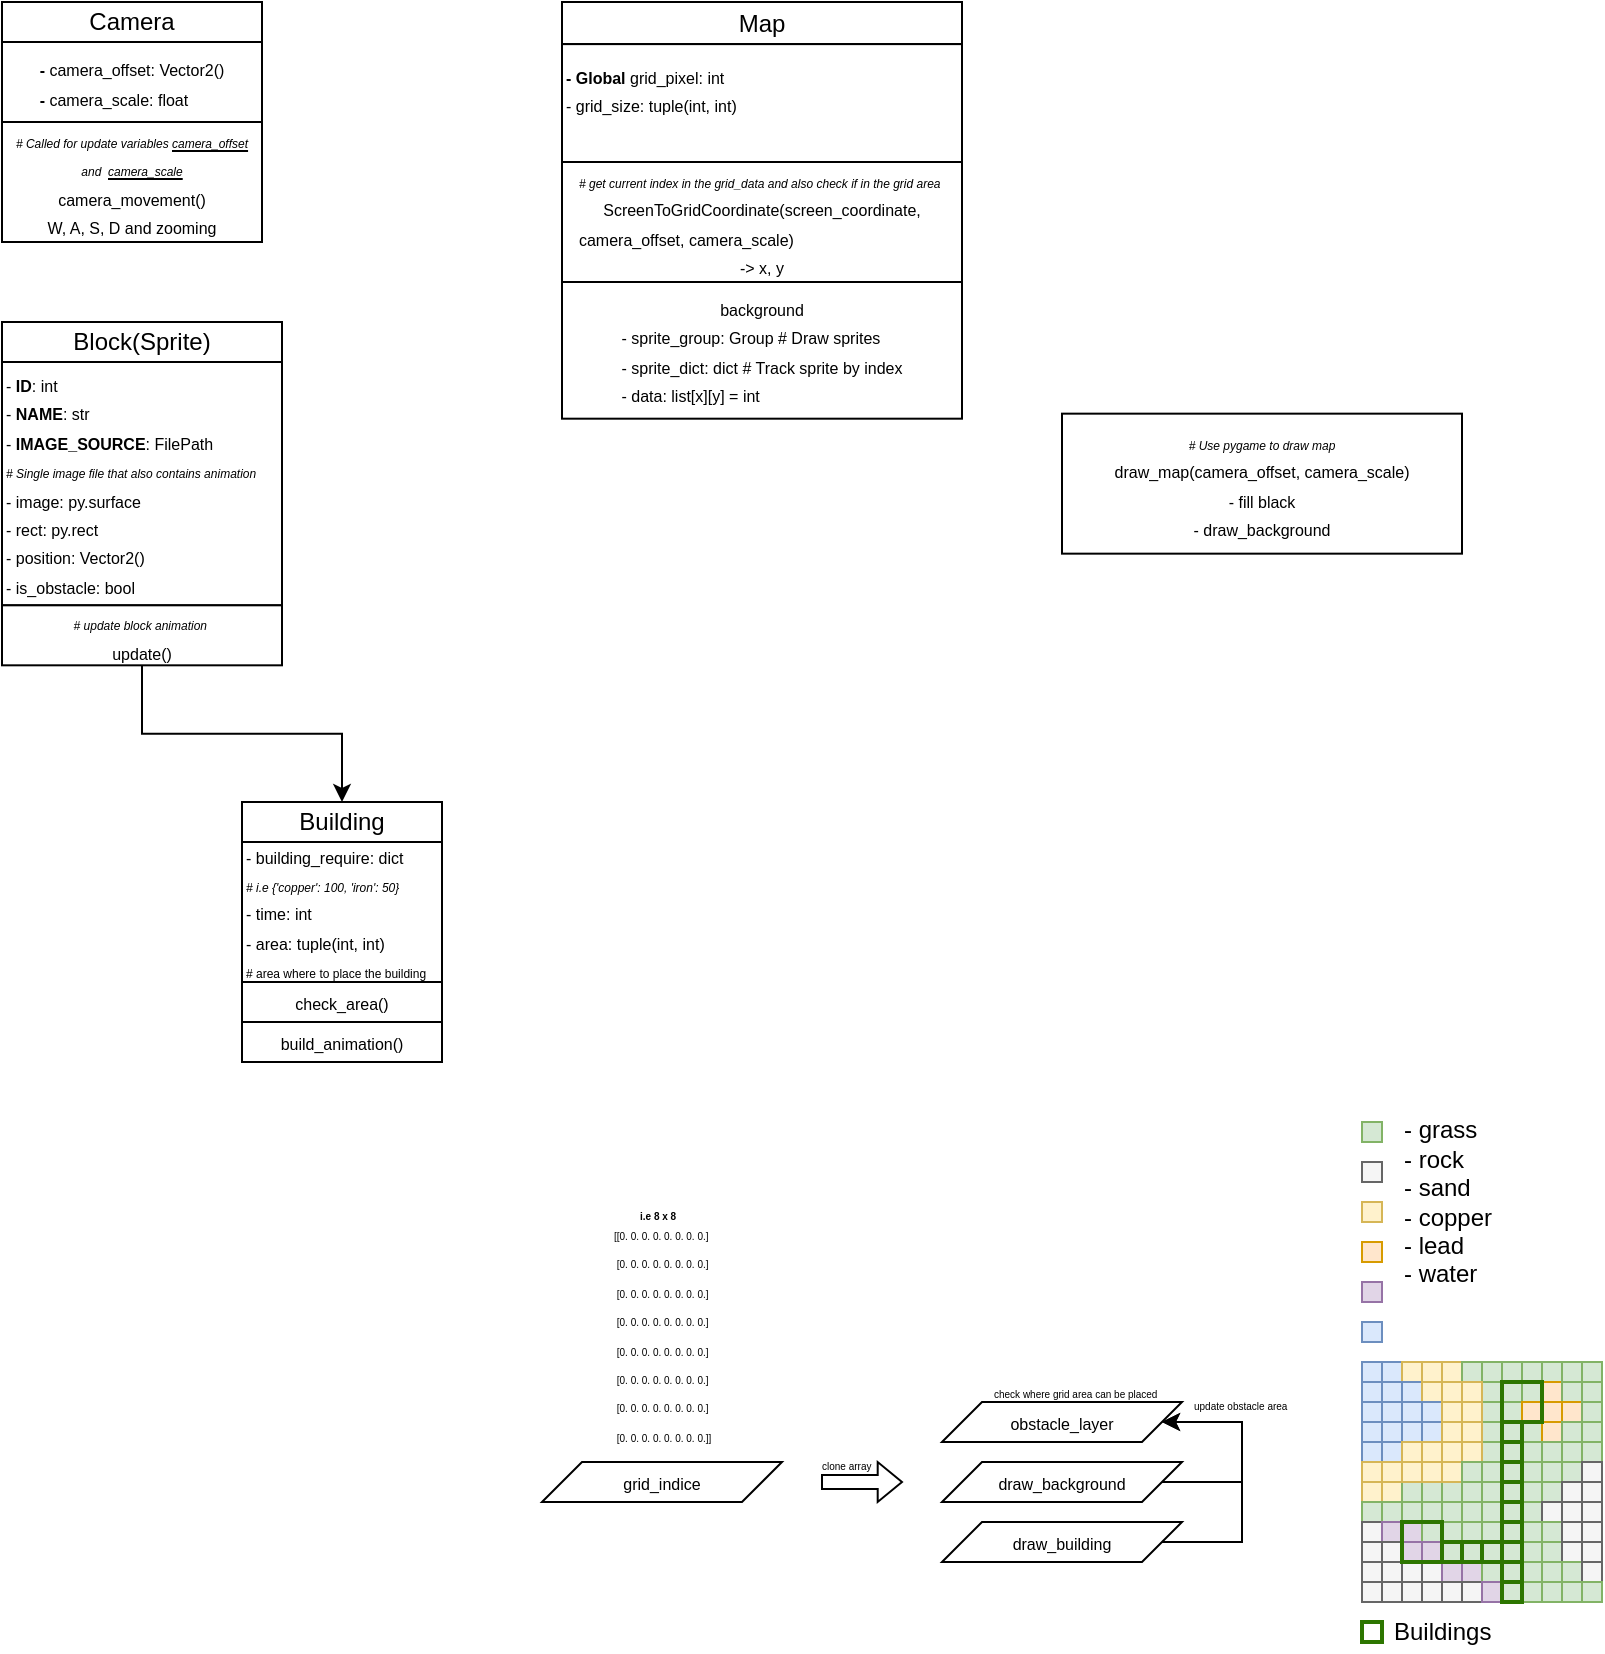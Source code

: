 <mxfile version="24.7.2" type="github">
  <diagram name="Page-1" id="yPf5NDEiMMxPvkbNaX29">
    <mxGraphModel dx="832" dy="481" grid="1" gridSize="10" guides="1" tooltips="1" connect="1" arrows="1" fold="1" page="1" pageScale="1" pageWidth="850" pageHeight="1100" math="0" shadow="0">
      <root>
        <mxCell id="0" />
        <mxCell id="1" parent="0" />
        <mxCell id="IEn6y5Pt0weac7jiOTwY-5" value="&lt;div&gt;&lt;font style=&quot;font-size: 6px;&quot;&gt;&lt;i&gt;# Use pygame to draw map&lt;/i&gt;&lt;/font&gt;&lt;/div&gt;&lt;font style=&quot;font-size: 8px;&quot;&gt;draw_map(&lt;span style=&quot;text-align: left;&quot;&gt;camera_offset,&amp;nbsp;&lt;/span&gt;&lt;span style=&quot;text-align: left;&quot;&gt;camera_scale&lt;/span&gt;)&lt;/font&gt;&lt;div&gt;&lt;span style=&quot;font-size: 8px;&quot;&gt;- fill black&lt;br&gt;&lt;/span&gt;&lt;div&gt;&lt;font style=&quot;font-size: 8px;&quot;&gt;- draw_background&lt;/font&gt;&lt;/div&gt;&lt;/div&gt;" style="rounded=0;whiteSpace=wrap;html=1;" vertex="1" parent="1">
          <mxGeometry x="570" y="245.83" width="200" height="70" as="geometry" />
        </mxCell>
        <mxCell id="IEn6y5Pt0weac7jiOTwY-6" value="&lt;div&gt;&lt;i&gt;&lt;font style=&quot;font-size: 6px;&quot;&gt;# get current index in the grid_data and also check if in the grid area&lt;/font&gt;&lt;span style=&quot;font-size: 8px;&quot;&gt;&amp;nbsp;&lt;/span&gt;&lt;/i&gt;&lt;/div&gt;&lt;span style=&quot;font-size: 8px;&quot;&gt;ScreenToGridCoordinate(&lt;/span&gt;&lt;span style=&quot;font-size: 8px; text-align: left; background-color: initial;&quot;&gt;screen_coordinate,&lt;/span&gt;&lt;div&gt;&lt;div style=&quot;text-align: left;&quot;&gt;&lt;span style=&quot;font-size: 8px;&quot;&gt;camera_offset,&amp;nbsp;&lt;/span&gt;&lt;span style=&quot;font-size: 8px; background-color: initial;&quot;&gt;camera_scale)&lt;/span&gt;&lt;/div&gt;&lt;div&gt;&lt;span style=&quot;font-size: 8px;&quot;&gt;-&amp;gt; x, y&lt;/span&gt;&lt;/div&gt;&lt;/div&gt;" style="rounded=0;whiteSpace=wrap;html=1;" vertex="1" parent="1">
          <mxGeometry x="320" y="120" width="200" height="60" as="geometry" />
        </mxCell>
        <mxCell id="IEn6y5Pt0weac7jiOTwY-7" value="&lt;div&gt;&lt;span style=&quot;font-size: 8px; background-color: initial;&quot;&gt;background&lt;/span&gt;&lt;br&gt;&lt;/div&gt;&lt;div style=&quot;text-align: left;&quot;&gt;&lt;span style=&quot;font-size: 8px; background-color: initial;&quot;&gt;- sprite_group: Group # Draw sprites&lt;/span&gt;&lt;/div&gt;&lt;div style=&quot;text-align: left;&quot;&gt;&lt;span style=&quot;font-size: 8px; background-color: initial;&quot;&gt;- sprite_dict: dict # Track sprite by index&lt;/span&gt;&lt;/div&gt;&lt;div style=&quot;text-align: left;&quot;&gt;&lt;span style=&quot;background-color: initial; font-size: 8px;&quot;&gt;- data: list[x][y] = int&lt;/span&gt;&lt;/div&gt;" style="rounded=0;whiteSpace=wrap;html=1;" vertex="1" parent="1">
          <mxGeometry x="320" y="180" width="200" height="68.34" as="geometry" />
        </mxCell>
        <mxCell id="IEn6y5Pt0weac7jiOTwY-8" value="Map" style="rounded=0;whiteSpace=wrap;html=1;" vertex="1" parent="1">
          <mxGeometry x="320" y="40" width="200" height="21.064" as="geometry" />
        </mxCell>
        <mxCell id="IEn6y5Pt0weac7jiOTwY-9" value="&lt;div&gt;&lt;b style=&quot;font-size: 8px;&quot;&gt;- Global&lt;/b&gt;&lt;span style=&quot;font-size: 8px;&quot;&gt;&amp;nbsp;grid_pixel: int&lt;/span&gt;&lt;span style=&quot;font-size: 8px;&quot;&gt;&lt;br&gt;&lt;/span&gt;&lt;/div&gt;&lt;span style=&quot;font-size: 8px;&quot;&gt;- grid_size: tuple(int, int)&lt;/span&gt;&lt;div&gt;&lt;br&gt;&lt;/div&gt;" style="rounded=0;whiteSpace=wrap;html=1;align=left;" vertex="1" parent="1">
          <mxGeometry x="320" y="61.06" width="200" height="58.94" as="geometry" />
        </mxCell>
        <mxCell id="IEn6y5Pt0weac7jiOTwY-10" value="Camera" style="rounded=0;whiteSpace=wrap;html=1;" vertex="1" parent="1">
          <mxGeometry x="40" y="40" width="130" height="20" as="geometry" />
        </mxCell>
        <mxCell id="IEn6y5Pt0weac7jiOTwY-11" value="&lt;div&gt;&lt;span style=&quot;font-size: 6px;&quot;&gt;&lt;i&gt;# Called for update variables &lt;u&gt;camera_offset&lt;/u&gt; and&amp;nbsp; &lt;u&gt;camera_scale&lt;/u&gt;&lt;/i&gt;&lt;/span&gt;&lt;span style=&quot;font-size: 8px;&quot;&gt;&lt;br&gt;&lt;/span&gt;&lt;/div&gt;&lt;span style=&quot;font-size: 8px;&quot;&gt;camera_movement()&lt;/span&gt;&lt;div style=&quot;&quot;&gt;&lt;span style=&quot;font-size: 8px; background-color: initial;&quot;&gt;W, A, S, D and zooming&lt;/span&gt;&lt;br&gt;&lt;/div&gt;" style="rounded=0;whiteSpace=wrap;html=1;" vertex="1" parent="1">
          <mxGeometry x="40" y="100" width="130" height="60" as="geometry" />
        </mxCell>
        <mxCell id="IEn6y5Pt0weac7jiOTwY-12" value="&lt;div style=&quot;text-align: left;&quot;&gt;&lt;span style=&quot;font-size: 8px; background-color: initial;&quot;&gt;&lt;b&gt;-&amp;nbsp;&lt;/b&gt;camera_offset: Vector2()&lt;/span&gt;&lt;/div&gt;&lt;div style=&quot;text-align: left;&quot;&gt;&lt;span style=&quot;font-size: 8px;&quot;&gt;&lt;b&gt;-&amp;nbsp;&lt;/b&gt;camera_scale: float&lt;/span&gt;&lt;span style=&quot;font-size: 8px;&quot;&gt;&lt;br&gt;&lt;/span&gt;&lt;/div&gt;" style="rounded=0;whiteSpace=wrap;html=1;" vertex="1" parent="1">
          <mxGeometry x="40" y="60" width="130" height="40" as="geometry" />
        </mxCell>
        <mxCell id="IEn6y5Pt0weac7jiOTwY-13" value="&lt;span style=&quot;font-size: 8px;&quot;&gt;build_animation()&lt;/span&gt;" style="rounded=0;whiteSpace=wrap;html=1;align=center;" vertex="1" parent="1">
          <mxGeometry x="160" y="550" width="100" height="20" as="geometry" />
        </mxCell>
        <mxCell id="IEn6y5Pt0weac7jiOTwY-14" value="Building" style="rounded=0;whiteSpace=wrap;html=1;" vertex="1" parent="1">
          <mxGeometry x="160" y="440" width="100" height="20" as="geometry" />
        </mxCell>
        <mxCell id="IEn6y5Pt0weac7jiOTwY-15" value="&lt;span style=&quot;font-size: 8px;&quot;&gt;- building_require: dict&lt;/span&gt;&lt;div&gt;&lt;i&gt;&lt;font style=&quot;font-size: 6px;&quot;&gt;# i.e {&#39;copper&#39;: 100, &#39;iron&#39;: 50}&lt;/font&gt;&lt;br&gt;&lt;/i&gt;&lt;div&gt;&lt;span style=&quot;font-size: 8px;&quot;&gt;- time: int&lt;/span&gt;&lt;/div&gt;&lt;/div&gt;&lt;div&gt;&lt;span style=&quot;font-size: 8px;&quot;&gt;- area: tuple(int, int)&lt;/span&gt;&lt;/div&gt;&lt;div&gt;&lt;font style=&quot;font-size: 6px;&quot;&gt;# area where to place the building&lt;/font&gt;&lt;/div&gt;" style="rounded=0;whiteSpace=wrap;html=1;align=left;" vertex="1" parent="1">
          <mxGeometry x="160" y="460" width="100" height="70" as="geometry" />
        </mxCell>
        <mxCell id="IEn6y5Pt0weac7jiOTwY-16" value="Block(Sprite)" style="rounded=0;whiteSpace=wrap;html=1;" vertex="1" parent="1">
          <mxGeometry x="40" y="200" width="140" height="20" as="geometry" />
        </mxCell>
        <mxCell id="IEn6y5Pt0weac7jiOTwY-17" value="&lt;div&gt;&lt;span style=&quot;font-size: 8px; background-color: initial;&quot;&gt;- &lt;b&gt;ID&lt;/b&gt;: int&lt;/span&gt;&lt;/div&gt;&lt;div&gt;&lt;span style=&quot;font-size: 8px; background-color: initial;&quot;&gt;- &lt;b&gt;NAME&lt;/b&gt;: str&lt;/span&gt;&lt;/div&gt;&lt;div&gt;&lt;span style=&quot;font-size: 8px; background-color: initial;&quot;&gt;- &lt;b&gt;IMAGE_SOURCE&lt;/b&gt;: FilePath&amp;nbsp;&lt;/span&gt;&lt;br&gt;&lt;/div&gt;&lt;div&gt;&lt;span style=&quot;background-color: initial;&quot;&gt;&lt;font style=&quot;font-size: 6px;&quot;&gt;&lt;i&gt;# Single image file that also contains animation&lt;/i&gt;&lt;/font&gt;&lt;/span&gt;&lt;/div&gt;&lt;div&gt;&lt;span style=&quot;font-size: 8px;&quot;&gt;- image: py.surface&lt;/span&gt;&lt;/div&gt;&lt;div&gt;&lt;span style=&quot;font-size: 8px; background-color: initial;&quot;&gt;- rect: py.rect&lt;/span&gt;&lt;br&gt;&lt;/div&gt;&lt;div&gt;&lt;div&gt;&lt;span style=&quot;font-size: 8px;&quot;&gt;- position: Vector2()&lt;/span&gt;&lt;/div&gt;&lt;/div&gt;&lt;div&gt;&lt;font style=&quot;font-size: 8px;&quot;&gt;-&amp;nbsp;&lt;/font&gt;&lt;font style=&quot;font-size: 8px;&quot;&gt;is_obstacle: bool&lt;/font&gt;&lt;/div&gt;" style="rounded=0;whiteSpace=wrap;html=1;align=left;" vertex="1" parent="1">
          <mxGeometry x="40" y="220" width="140" height="121.66" as="geometry" />
        </mxCell>
        <mxCell id="IEn6y5Pt0weac7jiOTwY-18" style="edgeStyle=orthogonalEdgeStyle;rounded=0;orthogonalLoop=1;jettySize=auto;html=1;entryX=0.5;entryY=0;entryDx=0;entryDy=0;" edge="1" parent="1" source="IEn6y5Pt0weac7jiOTwY-19" target="IEn6y5Pt0weac7jiOTwY-14">
          <mxGeometry relative="1" as="geometry" />
        </mxCell>
        <mxCell id="IEn6y5Pt0weac7jiOTwY-19" value="&lt;div&gt;&lt;i style=&quot;&quot;&gt;&lt;font style=&quot;font-size: 6px;&quot;&gt;# update block animation&amp;nbsp;&lt;/font&gt;&lt;/i&gt;&lt;/div&gt;&lt;span style=&quot;font-size: 8px;&quot;&gt;update()&lt;/span&gt;" style="rounded=0;whiteSpace=wrap;html=1;" vertex="1" parent="1">
          <mxGeometry x="40" y="341.66" width="140" height="30" as="geometry" />
        </mxCell>
        <mxCell id="IEn6y5Pt0weac7jiOTwY-20" value="&lt;span style=&quot;font-size: 8px;&quot;&gt;check_area()&lt;/span&gt;" style="rounded=0;whiteSpace=wrap;html=1;align=center;" vertex="1" parent="1">
          <mxGeometry x="160" y="530" width="100" height="20" as="geometry" />
        </mxCell>
        <mxCell id="IEn6y5Pt0weac7jiOTwY-21" style="edgeStyle=orthogonalEdgeStyle;rounded=0;orthogonalLoop=1;jettySize=auto;html=1;entryX=1;entryY=0.5;entryDx=0;entryDy=0;" edge="1" parent="1" source="IEn6y5Pt0weac7jiOTwY-22" target="IEn6y5Pt0weac7jiOTwY-25">
          <mxGeometry relative="1" as="geometry">
            <mxPoint x="640" y="750" as="targetPoint" />
            <Array as="points">
              <mxPoint x="660" y="780" />
              <mxPoint x="660" y="750" />
            </Array>
          </mxGeometry>
        </mxCell>
        <mxCell id="IEn6y5Pt0weac7jiOTwY-22" value="&lt;font style=&quot;font-size: 8px;&quot;&gt;draw_background&lt;/font&gt;" style="shape=parallelogram;perimeter=parallelogramPerimeter;whiteSpace=wrap;html=1;fixedSize=1;" vertex="1" parent="1">
          <mxGeometry x="510" y="770" width="120" height="20" as="geometry" />
        </mxCell>
        <mxCell id="IEn6y5Pt0weac7jiOTwY-23" style="edgeStyle=orthogonalEdgeStyle;rounded=0;orthogonalLoop=1;jettySize=auto;html=1;entryX=1;entryY=0.5;entryDx=0;entryDy=0;exitX=1;exitY=0.5;exitDx=0;exitDy=0;" edge="1" parent="1" source="IEn6y5Pt0weac7jiOTwY-24" target="IEn6y5Pt0weac7jiOTwY-25">
          <mxGeometry relative="1" as="geometry">
            <mxPoint x="660" y="740" as="targetPoint" />
            <Array as="points">
              <mxPoint x="660" y="810" />
              <mxPoint x="660" y="750" />
            </Array>
          </mxGeometry>
        </mxCell>
        <mxCell id="IEn6y5Pt0weac7jiOTwY-24" value="&lt;font style=&quot;font-size: 8px;&quot;&gt;draw_building&lt;/font&gt;" style="shape=parallelogram;perimeter=parallelogramPerimeter;whiteSpace=wrap;html=1;fixedSize=1;" vertex="1" parent="1">
          <mxGeometry x="510" y="800" width="120" height="20" as="geometry" />
        </mxCell>
        <mxCell id="IEn6y5Pt0weac7jiOTwY-25" value="&lt;font style=&quot;font-size: 8px;&quot;&gt;obstacle_layer&lt;/font&gt;" style="shape=parallelogram;perimeter=parallelogramPerimeter;whiteSpace=wrap;html=1;fixedSize=1;" vertex="1" parent="1">
          <mxGeometry x="510" y="740" width="120" height="20" as="geometry" />
        </mxCell>
        <mxCell id="IEn6y5Pt0weac7jiOTwY-26" value="&lt;font style=&quot;font-size: 5px;&quot;&gt;update obstacle area&lt;/font&gt;" style="text;strokeColor=none;fillColor=none;align=left;verticalAlign=middle;spacingLeft=4;spacingRight=4;overflow=hidden;points=[[0,0.5],[1,0.5]];portConstraint=eastwest;rotatable=0;whiteSpace=wrap;html=1;" vertex="1" parent="1">
          <mxGeometry x="630" y="730" width="60" height="20" as="geometry" />
        </mxCell>
        <mxCell id="IEn6y5Pt0weac7jiOTwY-27" value="" style="whiteSpace=wrap;html=1;aspect=fixed;strokeColor=#82b366;fillColor=#d5e8d4;" vertex="1" parent="1">
          <mxGeometry x="720" y="600" width="10" height="10" as="geometry" />
        </mxCell>
        <mxCell id="IEn6y5Pt0weac7jiOTwY-28" value="" style="whiteSpace=wrap;html=1;aspect=fixed;strokeColor=#666666;fillColor=#f5f5f5;fontColor=#333333;" vertex="1" parent="1">
          <mxGeometry x="720" y="620" width="10" height="10" as="geometry" />
        </mxCell>
        <mxCell id="IEn6y5Pt0weac7jiOTwY-29" value="" style="whiteSpace=wrap;html=1;aspect=fixed;strokeColor=#d6b656;fillColor=#fff2cc;" vertex="1" parent="1">
          <mxGeometry x="720" y="640" width="10" height="10" as="geometry" />
        </mxCell>
        <mxCell id="IEn6y5Pt0weac7jiOTwY-30" value="" style="whiteSpace=wrap;html=1;aspect=fixed;strokeColor=#d79b00;fillColor=#ffe6cc;" vertex="1" parent="1">
          <mxGeometry x="720" y="660" width="10" height="10" as="geometry" />
        </mxCell>
        <mxCell id="IEn6y5Pt0weac7jiOTwY-31" value="" style="whiteSpace=wrap;html=1;aspect=fixed;strokeColor=#9673a6;fillColor=#e1d5e7;" vertex="1" parent="1">
          <mxGeometry x="720" y="680" width="10" height="10" as="geometry" />
        </mxCell>
        <mxCell id="IEn6y5Pt0weac7jiOTwY-32" value="" style="whiteSpace=wrap;html=1;aspect=fixed;strokeColor=#6c8ebf;fillColor=#dae8fc;" vertex="1" parent="1">
          <mxGeometry x="720" y="700" width="10" height="10" as="geometry" />
        </mxCell>
        <mxCell id="IEn6y5Pt0weac7jiOTwY-33" value="- grass&lt;div&gt;- rock&lt;/div&gt;&lt;div&gt;- sand&lt;/div&gt;&lt;div&gt;- copper&lt;/div&gt;&lt;div&gt;- lead&lt;/div&gt;&lt;div&gt;- water&lt;/div&gt;" style="text;strokeColor=none;fillColor=none;align=left;verticalAlign=middle;spacingLeft=4;spacingRight=4;overflow=hidden;points=[[0,0.5],[1,0.5]];portConstraint=eastwest;rotatable=0;whiteSpace=wrap;html=1;spacing=2;spacingTop=0;" vertex="1" parent="1">
          <mxGeometry x="735" y="580" width="60" height="120" as="geometry" />
        </mxCell>
        <mxCell id="IEn6y5Pt0weac7jiOTwY-34" value="" style="whiteSpace=wrap;html=1;aspect=fixed;strokeColor=#82b366;fillColor=#d5e8d4;" vertex="1" parent="1">
          <mxGeometry x="780" y="720" width="10" height="10" as="geometry" />
        </mxCell>
        <mxCell id="IEn6y5Pt0weac7jiOTwY-35" value="" style="whiteSpace=wrap;html=1;aspect=fixed;strokeColor=#82b366;fillColor=#d5e8d4;" vertex="1" parent="1">
          <mxGeometry x="790" y="720" width="10" height="10" as="geometry" />
        </mxCell>
        <mxCell id="IEn6y5Pt0weac7jiOTwY-36" value="" style="whiteSpace=wrap;html=1;aspect=fixed;strokeColor=#82b366;fillColor=#d5e8d4;" vertex="1" parent="1">
          <mxGeometry x="800" y="720" width="10" height="10" as="geometry" />
        </mxCell>
        <mxCell id="IEn6y5Pt0weac7jiOTwY-37" value="" style="whiteSpace=wrap;html=1;aspect=fixed;strokeColor=#82b366;fillColor=#d5e8d4;" vertex="1" parent="1">
          <mxGeometry x="810" y="720" width="10" height="10" as="geometry" />
        </mxCell>
        <mxCell id="IEn6y5Pt0weac7jiOTwY-38" value="" style="whiteSpace=wrap;html=1;aspect=fixed;strokeColor=#82b366;fillColor=#d5e8d4;" vertex="1" parent="1">
          <mxGeometry x="820" y="720" width="10" height="10" as="geometry" />
        </mxCell>
        <mxCell id="IEn6y5Pt0weac7jiOTwY-39" value="" style="whiteSpace=wrap;html=1;aspect=fixed;strokeColor=#82b366;fillColor=#d5e8d4;" vertex="1" parent="1">
          <mxGeometry x="830" y="720" width="10" height="10" as="geometry" />
        </mxCell>
        <mxCell id="IEn6y5Pt0weac7jiOTwY-40" value="" style="whiteSpace=wrap;html=1;aspect=fixed;strokeColor=#82b366;fillColor=#d5e8d4;" vertex="1" parent="1">
          <mxGeometry x="780" y="730" width="10" height="10" as="geometry" />
        </mxCell>
        <mxCell id="IEn6y5Pt0weac7jiOTwY-41" value="" style="whiteSpace=wrap;html=1;aspect=fixed;strokeColor=#82b366;fillColor=#d5e8d4;" vertex="1" parent="1">
          <mxGeometry x="790" y="730" width="10" height="10" as="geometry" />
        </mxCell>
        <mxCell id="IEn6y5Pt0weac7jiOTwY-42" value="" style="whiteSpace=wrap;html=1;aspect=fixed;strokeColor=#82b366;fillColor=#d5e8d4;" vertex="1" parent="1">
          <mxGeometry x="800" y="730" width="10" height="10" as="geometry" />
        </mxCell>
        <mxCell id="IEn6y5Pt0weac7jiOTwY-43" value="" style="whiteSpace=wrap;html=1;aspect=fixed;strokeColor=#d79b00;fillColor=#ffe6cc;" vertex="1" parent="1">
          <mxGeometry x="810" y="730" width="10" height="10" as="geometry" />
        </mxCell>
        <mxCell id="IEn6y5Pt0weac7jiOTwY-44" value="" style="whiteSpace=wrap;html=1;aspect=fixed;strokeColor=#82b366;fillColor=#d5e8d4;" vertex="1" parent="1">
          <mxGeometry x="820" y="730" width="10" height="10" as="geometry" />
        </mxCell>
        <mxCell id="IEn6y5Pt0weac7jiOTwY-45" value="" style="whiteSpace=wrap;html=1;aspect=fixed;strokeColor=#82b366;fillColor=#d5e8d4;" vertex="1" parent="1">
          <mxGeometry x="830" y="730" width="10" height="10" as="geometry" />
        </mxCell>
        <mxCell id="IEn6y5Pt0weac7jiOTwY-46" value="" style="whiteSpace=wrap;html=1;aspect=fixed;strokeColor=#82b366;fillColor=#d5e8d4;" vertex="1" parent="1">
          <mxGeometry x="780" y="740" width="10" height="10" as="geometry" />
        </mxCell>
        <mxCell id="IEn6y5Pt0weac7jiOTwY-47" value="" style="whiteSpace=wrap;html=1;aspect=fixed;strokeColor=#82b366;fillColor=#d5e8d4;" vertex="1" parent="1">
          <mxGeometry x="790" y="740" width="10" height="10" as="geometry" />
        </mxCell>
        <mxCell id="IEn6y5Pt0weac7jiOTwY-48" value="" style="whiteSpace=wrap;html=1;aspect=fixed;strokeColor=#d79b00;fillColor=#ffe6cc;" vertex="1" parent="1">
          <mxGeometry x="800" y="740" width="10" height="10" as="geometry" />
        </mxCell>
        <mxCell id="IEn6y5Pt0weac7jiOTwY-49" value="" style="whiteSpace=wrap;html=1;aspect=fixed;strokeColor=#d79b00;fillColor=#ffe6cc;" vertex="1" parent="1">
          <mxGeometry x="810" y="740" width="10" height="10" as="geometry" />
        </mxCell>
        <mxCell id="IEn6y5Pt0weac7jiOTwY-50" value="" style="whiteSpace=wrap;html=1;aspect=fixed;strokeColor=#d79b00;fillColor=#ffe6cc;" vertex="1" parent="1">
          <mxGeometry x="820" y="740" width="10" height="10" as="geometry" />
        </mxCell>
        <mxCell id="IEn6y5Pt0weac7jiOTwY-51" value="" style="whiteSpace=wrap;html=1;aspect=fixed;strokeColor=#82b366;fillColor=#d5e8d4;" vertex="1" parent="1">
          <mxGeometry x="830" y="740" width="10" height="10" as="geometry" />
        </mxCell>
        <mxCell id="IEn6y5Pt0weac7jiOTwY-52" value="" style="whiteSpace=wrap;html=1;aspect=fixed;strokeColor=#82b366;fillColor=#d5e8d4;" vertex="1" parent="1">
          <mxGeometry x="780" y="750" width="10" height="10" as="geometry" />
        </mxCell>
        <mxCell id="IEn6y5Pt0weac7jiOTwY-53" value="" style="whiteSpace=wrap;html=1;aspect=fixed;strokeColor=#82b366;fillColor=#d5e8d4;" vertex="1" parent="1">
          <mxGeometry x="790" y="750" width="10" height="10" as="geometry" />
        </mxCell>
        <mxCell id="IEn6y5Pt0weac7jiOTwY-54" value="" style="whiteSpace=wrap;html=1;aspect=fixed;strokeColor=#82b366;fillColor=#d5e8d4;" vertex="1" parent="1">
          <mxGeometry x="800" y="750" width="10" height="10" as="geometry" />
        </mxCell>
        <mxCell id="IEn6y5Pt0weac7jiOTwY-55" value="" style="whiteSpace=wrap;html=1;aspect=fixed;strokeColor=#d79b00;fillColor=#ffe6cc;" vertex="1" parent="1">
          <mxGeometry x="810" y="750" width="10" height="10" as="geometry" />
        </mxCell>
        <mxCell id="IEn6y5Pt0weac7jiOTwY-56" value="" style="whiteSpace=wrap;html=1;aspect=fixed;strokeColor=#82b366;fillColor=#d5e8d4;" vertex="1" parent="1">
          <mxGeometry x="820" y="750" width="10" height="10" as="geometry" />
        </mxCell>
        <mxCell id="IEn6y5Pt0weac7jiOTwY-57" value="" style="whiteSpace=wrap;html=1;aspect=fixed;strokeColor=#82b366;fillColor=#d5e8d4;" vertex="1" parent="1">
          <mxGeometry x="830" y="750" width="10" height="10" as="geometry" />
        </mxCell>
        <mxCell id="IEn6y5Pt0weac7jiOTwY-58" value="" style="whiteSpace=wrap;html=1;aspect=fixed;strokeColor=#82b366;fillColor=#d5e8d4;" vertex="1" parent="1">
          <mxGeometry x="780" y="760" width="10" height="10" as="geometry" />
        </mxCell>
        <mxCell id="IEn6y5Pt0weac7jiOTwY-59" value="" style="whiteSpace=wrap;html=1;aspect=fixed;strokeColor=#82b366;fillColor=#d5e8d4;" vertex="1" parent="1">
          <mxGeometry x="790" y="760" width="10" height="10" as="geometry" />
        </mxCell>
        <mxCell id="IEn6y5Pt0weac7jiOTwY-60" value="" style="whiteSpace=wrap;html=1;aspect=fixed;strokeColor=#82b366;fillColor=#d5e8d4;" vertex="1" parent="1">
          <mxGeometry x="800" y="760" width="10" height="10" as="geometry" />
        </mxCell>
        <mxCell id="IEn6y5Pt0weac7jiOTwY-61" value="" style="whiteSpace=wrap;html=1;aspect=fixed;strokeColor=#82b366;fillColor=#d5e8d4;" vertex="1" parent="1">
          <mxGeometry x="810" y="760" width="10" height="10" as="geometry" />
        </mxCell>
        <mxCell id="IEn6y5Pt0weac7jiOTwY-62" value="" style="whiteSpace=wrap;html=1;aspect=fixed;strokeColor=#82b366;fillColor=#d5e8d4;" vertex="1" parent="1">
          <mxGeometry x="820" y="760" width="10" height="10" as="geometry" />
        </mxCell>
        <mxCell id="IEn6y5Pt0weac7jiOTwY-63" value="" style="whiteSpace=wrap;html=1;aspect=fixed;strokeColor=#82b366;fillColor=#d5e8d4;" vertex="1" parent="1">
          <mxGeometry x="830" y="760" width="10" height="10" as="geometry" />
        </mxCell>
        <mxCell id="IEn6y5Pt0weac7jiOTwY-64" value="" style="whiteSpace=wrap;html=1;aspect=fixed;strokeColor=#82b366;fillColor=#d5e8d4;" vertex="1" parent="1">
          <mxGeometry x="780" y="770" width="10" height="10" as="geometry" />
        </mxCell>
        <mxCell id="IEn6y5Pt0weac7jiOTwY-65" value="" style="whiteSpace=wrap;html=1;aspect=fixed;strokeColor=#82b366;fillColor=#d5e8d4;" vertex="1" parent="1">
          <mxGeometry x="790" y="770" width="10" height="10" as="geometry" />
        </mxCell>
        <mxCell id="IEn6y5Pt0weac7jiOTwY-66" value="" style="whiteSpace=wrap;html=1;aspect=fixed;strokeColor=#82b366;fillColor=#d5e8d4;" vertex="1" parent="1">
          <mxGeometry x="800" y="770" width="10" height="10" as="geometry" />
        </mxCell>
        <mxCell id="IEn6y5Pt0weac7jiOTwY-67" value="" style="whiteSpace=wrap;html=1;aspect=fixed;strokeColor=#82b366;fillColor=#d5e8d4;" vertex="1" parent="1">
          <mxGeometry x="810" y="770" width="10" height="10" as="geometry" />
        </mxCell>
        <mxCell id="IEn6y5Pt0weac7jiOTwY-68" value="" style="whiteSpace=wrap;html=1;aspect=fixed;strokeColor=#82b366;fillColor=#d5e8d4;" vertex="1" parent="1">
          <mxGeometry x="820" y="770" width="10" height="10" as="geometry" />
        </mxCell>
        <mxCell id="IEn6y5Pt0weac7jiOTwY-69" value="" style="whiteSpace=wrap;html=1;aspect=fixed;strokeColor=#666666;fillColor=#f5f5f5;fontColor=#333333;" vertex="1" parent="1">
          <mxGeometry x="830" y="770" width="10" height="10" as="geometry" />
        </mxCell>
        <mxCell id="IEn6y5Pt0weac7jiOTwY-70" value="" style="whiteSpace=wrap;html=1;aspect=fixed;strokeColor=#d6b656;fillColor=#fff2cc;" vertex="1" parent="1">
          <mxGeometry x="720" y="780" width="10" height="10" as="geometry" />
        </mxCell>
        <mxCell id="IEn6y5Pt0weac7jiOTwY-71" value="" style="whiteSpace=wrap;html=1;aspect=fixed;strokeColor=#d6b656;fillColor=#fff2cc;" vertex="1" parent="1">
          <mxGeometry x="730" y="780" width="10" height="10" as="geometry" />
        </mxCell>
        <mxCell id="IEn6y5Pt0weac7jiOTwY-72" value="" style="whiteSpace=wrap;html=1;aspect=fixed;strokeColor=#82b366;fillColor=#d5e8d4;" vertex="1" parent="1">
          <mxGeometry x="740" y="780" width="10" height="10" as="geometry" />
        </mxCell>
        <mxCell id="IEn6y5Pt0weac7jiOTwY-73" value="" style="whiteSpace=wrap;html=1;aspect=fixed;strokeColor=#82b366;fillColor=#d5e8d4;" vertex="1" parent="1">
          <mxGeometry x="750" y="780" width="10" height="10" as="geometry" />
        </mxCell>
        <mxCell id="IEn6y5Pt0weac7jiOTwY-74" value="" style="whiteSpace=wrap;html=1;aspect=fixed;strokeColor=#82b366;fillColor=#d5e8d4;" vertex="1" parent="1">
          <mxGeometry x="760" y="780" width="10" height="10" as="geometry" />
        </mxCell>
        <mxCell id="IEn6y5Pt0weac7jiOTwY-75" value="" style="whiteSpace=wrap;html=1;aspect=fixed;strokeColor=#82b366;fillColor=#d5e8d4;" vertex="1" parent="1">
          <mxGeometry x="770" y="780" width="10" height="10" as="geometry" />
        </mxCell>
        <mxCell id="IEn6y5Pt0weac7jiOTwY-76" value="" style="whiteSpace=wrap;html=1;aspect=fixed;strokeColor=#82b366;fillColor=#d5e8d4;" vertex="1" parent="1">
          <mxGeometry x="780" y="780" width="10" height="10" as="geometry" />
        </mxCell>
        <mxCell id="IEn6y5Pt0weac7jiOTwY-77" value="" style="whiteSpace=wrap;html=1;aspect=fixed;strokeColor=#82b366;fillColor=#d5e8d4;" vertex="1" parent="1">
          <mxGeometry x="790" y="780" width="10" height="10" as="geometry" />
        </mxCell>
        <mxCell id="IEn6y5Pt0weac7jiOTwY-78" value="" style="whiteSpace=wrap;html=1;aspect=fixed;strokeColor=#82b366;fillColor=#d5e8d4;" vertex="1" parent="1">
          <mxGeometry x="800" y="780" width="10" height="10" as="geometry" />
        </mxCell>
        <mxCell id="IEn6y5Pt0weac7jiOTwY-79" value="" style="whiteSpace=wrap;html=1;aspect=fixed;strokeColor=#82b366;fillColor=#d5e8d4;" vertex="1" parent="1">
          <mxGeometry x="810" y="780" width="10" height="10" as="geometry" />
        </mxCell>
        <mxCell id="IEn6y5Pt0weac7jiOTwY-80" value="" style="whiteSpace=wrap;html=1;aspect=fixed;strokeColor=#666666;fillColor=#f5f5f5;fontColor=#333333;" vertex="1" parent="1">
          <mxGeometry x="820" y="780" width="10" height="10" as="geometry" />
        </mxCell>
        <mxCell id="IEn6y5Pt0weac7jiOTwY-81" value="" style="whiteSpace=wrap;html=1;aspect=fixed;strokeColor=#666666;fillColor=#f5f5f5;fontColor=#333333;" vertex="1" parent="1">
          <mxGeometry x="830" y="780" width="10" height="10" as="geometry" />
        </mxCell>
        <mxCell id="IEn6y5Pt0weac7jiOTwY-82" value="" style="whiteSpace=wrap;html=1;aspect=fixed;strokeColor=#82b366;fillColor=#d5e8d4;" vertex="1" parent="1">
          <mxGeometry x="720" y="790" width="10" height="10" as="geometry" />
        </mxCell>
        <mxCell id="IEn6y5Pt0weac7jiOTwY-83" value="" style="whiteSpace=wrap;html=1;aspect=fixed;strokeColor=#82b366;fillColor=#d5e8d4;" vertex="1" parent="1">
          <mxGeometry x="730" y="790" width="10" height="10" as="geometry" />
        </mxCell>
        <mxCell id="IEn6y5Pt0weac7jiOTwY-84" value="" style="whiteSpace=wrap;html=1;aspect=fixed;strokeColor=#82b366;fillColor=#d5e8d4;" vertex="1" parent="1">
          <mxGeometry x="740" y="790" width="10" height="10" as="geometry" />
        </mxCell>
        <mxCell id="IEn6y5Pt0weac7jiOTwY-85" value="" style="whiteSpace=wrap;html=1;aspect=fixed;strokeColor=#82b366;fillColor=#d5e8d4;" vertex="1" parent="1">
          <mxGeometry x="750" y="790" width="10" height="10" as="geometry" />
        </mxCell>
        <mxCell id="IEn6y5Pt0weac7jiOTwY-86" value="" style="whiteSpace=wrap;html=1;aspect=fixed;strokeColor=#82b366;fillColor=#d5e8d4;" vertex="1" parent="1">
          <mxGeometry x="760" y="790" width="10" height="10" as="geometry" />
        </mxCell>
        <mxCell id="IEn6y5Pt0weac7jiOTwY-87" value="" style="whiteSpace=wrap;html=1;aspect=fixed;strokeColor=#82b366;fillColor=#d5e8d4;" vertex="1" parent="1">
          <mxGeometry x="770" y="790" width="10" height="10" as="geometry" />
        </mxCell>
        <mxCell id="IEn6y5Pt0weac7jiOTwY-88" value="" style="whiteSpace=wrap;html=1;aspect=fixed;strokeColor=#82b366;fillColor=#d5e8d4;" vertex="1" parent="1">
          <mxGeometry x="780" y="790" width="10" height="10" as="geometry" />
        </mxCell>
        <mxCell id="IEn6y5Pt0weac7jiOTwY-89" value="" style="whiteSpace=wrap;html=1;aspect=fixed;strokeColor=#82b366;fillColor=#d5e8d4;" vertex="1" parent="1">
          <mxGeometry x="790" y="790" width="10" height="10" as="geometry" />
        </mxCell>
        <mxCell id="IEn6y5Pt0weac7jiOTwY-90" value="" style="whiteSpace=wrap;html=1;aspect=fixed;strokeColor=#82b366;fillColor=#d5e8d4;" vertex="1" parent="1">
          <mxGeometry x="800" y="790" width="10" height="10" as="geometry" />
        </mxCell>
        <mxCell id="IEn6y5Pt0weac7jiOTwY-91" value="" style="whiteSpace=wrap;html=1;aspect=fixed;strokeColor=#666666;fillColor=#f5f5f5;fontColor=#333333;" vertex="1" parent="1">
          <mxGeometry x="810" y="790" width="10" height="10" as="geometry" />
        </mxCell>
        <mxCell id="IEn6y5Pt0weac7jiOTwY-92" value="" style="whiteSpace=wrap;html=1;aspect=fixed;strokeColor=#666666;fillColor=#f5f5f5;fontColor=#333333;" vertex="1" parent="1">
          <mxGeometry x="820" y="790" width="10" height="10" as="geometry" />
        </mxCell>
        <mxCell id="IEn6y5Pt0weac7jiOTwY-93" value="" style="whiteSpace=wrap;html=1;aspect=fixed;strokeColor=#666666;fillColor=#f5f5f5;fontColor=#333333;" vertex="1" parent="1">
          <mxGeometry x="830" y="790" width="10" height="10" as="geometry" />
        </mxCell>
        <mxCell id="IEn6y5Pt0weac7jiOTwY-94" value="" style="whiteSpace=wrap;html=1;aspect=fixed;strokeColor=#666666;fillColor=#f5f5f5;fontColor=#333333;" vertex="1" parent="1">
          <mxGeometry x="720" y="800" width="10" height="10" as="geometry" />
        </mxCell>
        <mxCell id="IEn6y5Pt0weac7jiOTwY-95" value="" style="whiteSpace=wrap;html=1;aspect=fixed;strokeColor=#9673a6;fillColor=#e1d5e7;" vertex="1" parent="1">
          <mxGeometry x="730" y="800" width="10" height="10" as="geometry" />
        </mxCell>
        <mxCell id="IEn6y5Pt0weac7jiOTwY-96" value="" style="whiteSpace=wrap;html=1;aspect=fixed;strokeColor=#9673a6;fillColor=#e1d5e7;" vertex="1" parent="1">
          <mxGeometry x="740" y="800" width="10" height="10" as="geometry" />
        </mxCell>
        <mxCell id="IEn6y5Pt0weac7jiOTwY-97" value="" style="whiteSpace=wrap;html=1;aspect=fixed;strokeColor=#82b366;fillColor=#d5e8d4;" vertex="1" parent="1">
          <mxGeometry x="750" y="800" width="10" height="10" as="geometry" />
        </mxCell>
        <mxCell id="IEn6y5Pt0weac7jiOTwY-98" value="" style="whiteSpace=wrap;html=1;aspect=fixed;strokeColor=#82b366;fillColor=#d5e8d4;" vertex="1" parent="1">
          <mxGeometry x="760" y="800" width="10" height="10" as="geometry" />
        </mxCell>
        <mxCell id="IEn6y5Pt0weac7jiOTwY-99" value="" style="whiteSpace=wrap;html=1;aspect=fixed;strokeColor=#82b366;fillColor=#d5e8d4;" vertex="1" parent="1">
          <mxGeometry x="770" y="800" width="10" height="10" as="geometry" />
        </mxCell>
        <mxCell id="IEn6y5Pt0weac7jiOTwY-100" value="" style="whiteSpace=wrap;html=1;aspect=fixed;strokeColor=#82b366;fillColor=#d5e8d4;" vertex="1" parent="1">
          <mxGeometry x="780" y="800" width="10" height="10" as="geometry" />
        </mxCell>
        <mxCell id="IEn6y5Pt0weac7jiOTwY-101" value="" style="whiteSpace=wrap;html=1;aspect=fixed;strokeColor=#82b366;fillColor=#d5e8d4;" vertex="1" parent="1">
          <mxGeometry x="790" y="800" width="10" height="10" as="geometry" />
        </mxCell>
        <mxCell id="IEn6y5Pt0weac7jiOTwY-102" value="" style="whiteSpace=wrap;html=1;aspect=fixed;strokeColor=#82b366;fillColor=#d5e8d4;" vertex="1" parent="1">
          <mxGeometry x="800" y="800" width="10" height="10" as="geometry" />
        </mxCell>
        <mxCell id="IEn6y5Pt0weac7jiOTwY-103" value="" style="whiteSpace=wrap;html=1;aspect=fixed;strokeColor=#82b366;fillColor=#d5e8d4;" vertex="1" parent="1">
          <mxGeometry x="810" y="800" width="10" height="10" as="geometry" />
        </mxCell>
        <mxCell id="IEn6y5Pt0weac7jiOTwY-104" value="" style="whiteSpace=wrap;html=1;aspect=fixed;strokeColor=#666666;fillColor=#f5f5f5;fontColor=#333333;" vertex="1" parent="1">
          <mxGeometry x="820" y="800" width="10" height="10" as="geometry" />
        </mxCell>
        <mxCell id="IEn6y5Pt0weac7jiOTwY-105" value="" style="whiteSpace=wrap;html=1;aspect=fixed;strokeColor=#666666;fillColor=#f5f5f5;fontColor=#333333;" vertex="1" parent="1">
          <mxGeometry x="830" y="800" width="10" height="10" as="geometry" />
        </mxCell>
        <mxCell id="IEn6y5Pt0weac7jiOTwY-106" value="" style="whiteSpace=wrap;html=1;aspect=fixed;strokeColor=#666666;fillColor=#f5f5f5;fontColor=#333333;" vertex="1" parent="1">
          <mxGeometry x="720" y="810" width="10" height="10" as="geometry" />
        </mxCell>
        <mxCell id="IEn6y5Pt0weac7jiOTwY-107" value="" style="whiteSpace=wrap;html=1;aspect=fixed;strokeColor=#666666;fillColor=#f5f5f5;fontColor=#333333;" vertex="1" parent="1">
          <mxGeometry x="730" y="810" width="10" height="10" as="geometry" />
        </mxCell>
        <mxCell id="IEn6y5Pt0weac7jiOTwY-108" value="" style="whiteSpace=wrap;html=1;aspect=fixed;strokeColor=#9673a6;fillColor=#e1d5e7;" vertex="1" parent="1">
          <mxGeometry x="740" y="810" width="10" height="10" as="geometry" />
        </mxCell>
        <mxCell id="IEn6y5Pt0weac7jiOTwY-109" value="" style="whiteSpace=wrap;html=1;aspect=fixed;strokeColor=#9673a6;fillColor=#e1d5e7;" vertex="1" parent="1">
          <mxGeometry x="750" y="810" width="10" height="10" as="geometry" />
        </mxCell>
        <mxCell id="IEn6y5Pt0weac7jiOTwY-110" value="" style="whiteSpace=wrap;html=1;aspect=fixed;strokeColor=#82b366;fillColor=#d5e8d4;" vertex="1" parent="1">
          <mxGeometry x="760" y="810" width="10" height="10" as="geometry" />
        </mxCell>
        <mxCell id="IEn6y5Pt0weac7jiOTwY-111" value="" style="whiteSpace=wrap;html=1;aspect=fixed;strokeColor=#82b366;fillColor=#d5e8d4;" vertex="1" parent="1">
          <mxGeometry x="770" y="810" width="10" height="10" as="geometry" />
        </mxCell>
        <mxCell id="IEn6y5Pt0weac7jiOTwY-112" value="" style="whiteSpace=wrap;html=1;aspect=fixed;strokeColor=#82b366;fillColor=#d5e8d4;" vertex="1" parent="1">
          <mxGeometry x="780" y="810" width="10" height="10" as="geometry" />
        </mxCell>
        <mxCell id="IEn6y5Pt0weac7jiOTwY-113" value="" style="whiteSpace=wrap;html=1;aspect=fixed;strokeColor=#82b366;fillColor=#d5e8d4;" vertex="1" parent="1">
          <mxGeometry x="790" y="810" width="10" height="10" as="geometry" />
        </mxCell>
        <mxCell id="IEn6y5Pt0weac7jiOTwY-114" value="" style="whiteSpace=wrap;html=1;aspect=fixed;strokeColor=#82b366;fillColor=#d5e8d4;" vertex="1" parent="1">
          <mxGeometry x="800" y="810" width="10" height="10" as="geometry" />
        </mxCell>
        <mxCell id="IEn6y5Pt0weac7jiOTwY-115" value="" style="whiteSpace=wrap;html=1;aspect=fixed;strokeColor=#82b366;fillColor=#d5e8d4;" vertex="1" parent="1">
          <mxGeometry x="810" y="810" width="10" height="10" as="geometry" />
        </mxCell>
        <mxCell id="IEn6y5Pt0weac7jiOTwY-116" value="" style="whiteSpace=wrap;html=1;aspect=fixed;strokeColor=#666666;fillColor=#f5f5f5;fontColor=#333333;" vertex="1" parent="1">
          <mxGeometry x="820" y="810" width="10" height="10" as="geometry" />
        </mxCell>
        <mxCell id="IEn6y5Pt0weac7jiOTwY-117" value="" style="whiteSpace=wrap;html=1;aspect=fixed;strokeColor=#666666;fillColor=#f5f5f5;fontColor=#333333;" vertex="1" parent="1">
          <mxGeometry x="830" y="810" width="10" height="10" as="geometry" />
        </mxCell>
        <mxCell id="IEn6y5Pt0weac7jiOTwY-118" value="" style="whiteSpace=wrap;html=1;aspect=fixed;strokeColor=#666666;fillColor=#f5f5f5;fontColor=#333333;" vertex="1" parent="1">
          <mxGeometry x="720" y="820" width="10" height="10" as="geometry" />
        </mxCell>
        <mxCell id="IEn6y5Pt0weac7jiOTwY-119" value="" style="whiteSpace=wrap;html=1;aspect=fixed;strokeColor=#666666;fillColor=#f5f5f5;fontColor=#333333;" vertex="1" parent="1">
          <mxGeometry x="730" y="820" width="10" height="10" as="geometry" />
        </mxCell>
        <mxCell id="IEn6y5Pt0weac7jiOTwY-120" value="" style="whiteSpace=wrap;html=1;aspect=fixed;strokeColor=#666666;fillColor=#f5f5f5;fontColor=#333333;" vertex="1" parent="1">
          <mxGeometry x="740" y="820" width="10" height="10" as="geometry" />
        </mxCell>
        <mxCell id="IEn6y5Pt0weac7jiOTwY-121" value="" style="whiteSpace=wrap;html=1;aspect=fixed;strokeColor=#666666;fillColor=#f5f5f5;fontColor=#333333;" vertex="1" parent="1">
          <mxGeometry x="750" y="820" width="10" height="10" as="geometry" />
        </mxCell>
        <mxCell id="IEn6y5Pt0weac7jiOTwY-122" value="" style="whiteSpace=wrap;html=1;aspect=fixed;strokeColor=#9673a6;fillColor=#e1d5e7;" vertex="1" parent="1">
          <mxGeometry x="760" y="820" width="10" height="10" as="geometry" />
        </mxCell>
        <mxCell id="IEn6y5Pt0weac7jiOTwY-123" value="" style="whiteSpace=wrap;html=1;aspect=fixed;strokeColor=#9673a6;fillColor=#e1d5e7;" vertex="1" parent="1">
          <mxGeometry x="770" y="820" width="10" height="10" as="geometry" />
        </mxCell>
        <mxCell id="IEn6y5Pt0weac7jiOTwY-124" value="" style="whiteSpace=wrap;html=1;aspect=fixed;strokeColor=#82b366;fillColor=#d5e8d4;" vertex="1" parent="1">
          <mxGeometry x="780" y="820" width="10" height="10" as="geometry" />
        </mxCell>
        <mxCell id="IEn6y5Pt0weac7jiOTwY-125" value="" style="whiteSpace=wrap;html=1;aspect=fixed;strokeColor=#82b366;fillColor=#d5e8d4;" vertex="1" parent="1">
          <mxGeometry x="790" y="820" width="10" height="10" as="geometry" />
        </mxCell>
        <mxCell id="IEn6y5Pt0weac7jiOTwY-126" value="" style="whiteSpace=wrap;html=1;aspect=fixed;strokeColor=#82b366;fillColor=#d5e8d4;" vertex="1" parent="1">
          <mxGeometry x="800" y="820" width="10" height="10" as="geometry" />
        </mxCell>
        <mxCell id="IEn6y5Pt0weac7jiOTwY-127" value="" style="whiteSpace=wrap;html=1;aspect=fixed;strokeColor=#82b366;fillColor=#d5e8d4;" vertex="1" parent="1">
          <mxGeometry x="810" y="820" width="10" height="10" as="geometry" />
        </mxCell>
        <mxCell id="IEn6y5Pt0weac7jiOTwY-128" value="" style="whiteSpace=wrap;html=1;aspect=fixed;strokeColor=#82b366;fillColor=#d5e8d4;" vertex="1" parent="1">
          <mxGeometry x="820" y="820" width="10" height="10" as="geometry" />
        </mxCell>
        <mxCell id="IEn6y5Pt0weac7jiOTwY-129" value="" style="whiteSpace=wrap;html=1;aspect=fixed;strokeColor=#666666;fillColor=#f5f5f5;fontColor=#333333;" vertex="1" parent="1">
          <mxGeometry x="830" y="820" width="10" height="10" as="geometry" />
        </mxCell>
        <mxCell id="IEn6y5Pt0weac7jiOTwY-130" value="" style="whiteSpace=wrap;html=1;aspect=fixed;strokeColor=#666666;fillColor=#f5f5f5;fontColor=#333333;" vertex="1" parent="1">
          <mxGeometry x="720" y="830" width="10" height="10" as="geometry" />
        </mxCell>
        <mxCell id="IEn6y5Pt0weac7jiOTwY-131" value="" style="whiteSpace=wrap;html=1;aspect=fixed;strokeColor=#666666;fillColor=#f5f5f5;fontColor=#333333;" vertex="1" parent="1">
          <mxGeometry x="730" y="830" width="10" height="10" as="geometry" />
        </mxCell>
        <mxCell id="IEn6y5Pt0weac7jiOTwY-132" value="" style="whiteSpace=wrap;html=1;aspect=fixed;strokeColor=#666666;fillColor=#f5f5f5;fontColor=#333333;" vertex="1" parent="1">
          <mxGeometry x="740" y="830" width="10" height="10" as="geometry" />
        </mxCell>
        <mxCell id="IEn6y5Pt0weac7jiOTwY-133" value="" style="whiteSpace=wrap;html=1;aspect=fixed;strokeColor=#666666;fillColor=#f5f5f5;fontColor=#333333;" vertex="1" parent="1">
          <mxGeometry x="750" y="830" width="10" height="10" as="geometry" />
        </mxCell>
        <mxCell id="IEn6y5Pt0weac7jiOTwY-134" value="" style="whiteSpace=wrap;html=1;aspect=fixed;strokeColor=#666666;fillColor=#f5f5f5;fontColor=#333333;" vertex="1" parent="1">
          <mxGeometry x="760" y="830" width="10" height="10" as="geometry" />
        </mxCell>
        <mxCell id="IEn6y5Pt0weac7jiOTwY-135" value="" style="whiteSpace=wrap;html=1;aspect=fixed;strokeColor=#666666;fillColor=#f5f5f5;fontColor=#333333;" vertex="1" parent="1">
          <mxGeometry x="770" y="830" width="10" height="10" as="geometry" />
        </mxCell>
        <mxCell id="IEn6y5Pt0weac7jiOTwY-136" value="" style="whiteSpace=wrap;html=1;aspect=fixed;strokeColor=#9673a6;fillColor=#e1d5e7;" vertex="1" parent="1">
          <mxGeometry x="780" y="830" width="10" height="10" as="geometry" />
        </mxCell>
        <mxCell id="IEn6y5Pt0weac7jiOTwY-137" value="" style="whiteSpace=wrap;html=1;aspect=fixed;strokeColor=#82b366;fillColor=#d5e8d4;" vertex="1" parent="1">
          <mxGeometry x="790" y="830" width="10" height="10" as="geometry" />
        </mxCell>
        <mxCell id="IEn6y5Pt0weac7jiOTwY-138" value="" style="whiteSpace=wrap;html=1;aspect=fixed;strokeColor=#82b366;fillColor=#d5e8d4;" vertex="1" parent="1">
          <mxGeometry x="800" y="830" width="10" height="10" as="geometry" />
        </mxCell>
        <mxCell id="IEn6y5Pt0weac7jiOTwY-139" value="" style="whiteSpace=wrap;html=1;aspect=fixed;strokeColor=#82b366;fillColor=#d5e8d4;" vertex="1" parent="1">
          <mxGeometry x="810" y="830" width="10" height="10" as="geometry" />
        </mxCell>
        <mxCell id="IEn6y5Pt0weac7jiOTwY-140" value="" style="whiteSpace=wrap;html=1;aspect=fixed;strokeColor=#82b366;fillColor=#d5e8d4;" vertex="1" parent="1">
          <mxGeometry x="820" y="830" width="10" height="10" as="geometry" />
        </mxCell>
        <mxCell id="IEn6y5Pt0weac7jiOTwY-141" value="" style="whiteSpace=wrap;html=1;aspect=fixed;strokeColor=#82b366;fillColor=#d5e8d4;" vertex="1" parent="1">
          <mxGeometry x="830" y="830" width="10" height="10" as="geometry" />
        </mxCell>
        <mxCell id="IEn6y5Pt0weac7jiOTwY-142" value="" style="whiteSpace=wrap;html=1;aspect=fixed;strokeColor=#6c8ebf;fillColor=#dae8fc;" vertex="1" parent="1">
          <mxGeometry x="720" y="720" width="10" height="10" as="geometry" />
        </mxCell>
        <mxCell id="IEn6y5Pt0weac7jiOTwY-143" value="" style="whiteSpace=wrap;html=1;aspect=fixed;strokeColor=#6c8ebf;fillColor=#dae8fc;" vertex="1" parent="1">
          <mxGeometry x="730" y="720" width="10" height="10" as="geometry" />
        </mxCell>
        <mxCell id="IEn6y5Pt0weac7jiOTwY-144" value="" style="whiteSpace=wrap;html=1;aspect=fixed;strokeColor=#d6b656;fillColor=#fff2cc;" vertex="1" parent="1">
          <mxGeometry x="740" y="720" width="10" height="10" as="geometry" />
        </mxCell>
        <mxCell id="IEn6y5Pt0weac7jiOTwY-145" value="" style="whiteSpace=wrap;html=1;aspect=fixed;strokeColor=#d6b656;fillColor=#fff2cc;" vertex="1" parent="1">
          <mxGeometry x="750" y="720" width="10" height="10" as="geometry" />
        </mxCell>
        <mxCell id="IEn6y5Pt0weac7jiOTwY-146" value="" style="whiteSpace=wrap;html=1;aspect=fixed;strokeColor=#d6b656;fillColor=#fff2cc;" vertex="1" parent="1">
          <mxGeometry x="760" y="720" width="10" height="10" as="geometry" />
        </mxCell>
        <mxCell id="IEn6y5Pt0weac7jiOTwY-147" value="" style="whiteSpace=wrap;html=1;aspect=fixed;strokeColor=#82b366;fillColor=#d5e8d4;" vertex="1" parent="1">
          <mxGeometry x="770" y="720" width="10" height="10" as="geometry" />
        </mxCell>
        <mxCell id="IEn6y5Pt0weac7jiOTwY-148" value="" style="whiteSpace=wrap;html=1;aspect=fixed;strokeColor=#6c8ebf;fillColor=#dae8fc;" vertex="1" parent="1">
          <mxGeometry x="720" y="730" width="10" height="10" as="geometry" />
        </mxCell>
        <mxCell id="IEn6y5Pt0weac7jiOTwY-149" value="" style="whiteSpace=wrap;html=1;aspect=fixed;strokeColor=#6c8ebf;fillColor=#dae8fc;" vertex="1" parent="1">
          <mxGeometry x="730" y="730" width="10" height="10" as="geometry" />
        </mxCell>
        <mxCell id="IEn6y5Pt0weac7jiOTwY-150" value="" style="whiteSpace=wrap;html=1;aspect=fixed;strokeColor=#6c8ebf;fillColor=#dae8fc;" vertex="1" parent="1">
          <mxGeometry x="740" y="730" width="10" height="10" as="geometry" />
        </mxCell>
        <mxCell id="IEn6y5Pt0weac7jiOTwY-151" value="" style="whiteSpace=wrap;html=1;aspect=fixed;strokeColor=#d6b656;fillColor=#fff2cc;" vertex="1" parent="1">
          <mxGeometry x="750" y="730" width="10" height="10" as="geometry" />
        </mxCell>
        <mxCell id="IEn6y5Pt0weac7jiOTwY-152" value="" style="whiteSpace=wrap;html=1;aspect=fixed;strokeColor=#d6b656;fillColor=#fff2cc;" vertex="1" parent="1">
          <mxGeometry x="760" y="730" width="10" height="10" as="geometry" />
        </mxCell>
        <mxCell id="IEn6y5Pt0weac7jiOTwY-153" value="" style="whiteSpace=wrap;html=1;aspect=fixed;strokeColor=#d6b656;fillColor=#fff2cc;" vertex="1" parent="1">
          <mxGeometry x="770" y="730" width="10" height="10" as="geometry" />
        </mxCell>
        <mxCell id="IEn6y5Pt0weac7jiOTwY-154" value="" style="whiteSpace=wrap;html=1;aspect=fixed;strokeColor=#6c8ebf;fillColor=#dae8fc;" vertex="1" parent="1">
          <mxGeometry x="720" y="740" width="10" height="10" as="geometry" />
        </mxCell>
        <mxCell id="IEn6y5Pt0weac7jiOTwY-155" value="" style="whiteSpace=wrap;html=1;aspect=fixed;strokeColor=#6c8ebf;fillColor=#dae8fc;" vertex="1" parent="1">
          <mxGeometry x="730" y="740" width="10" height="10" as="geometry" />
        </mxCell>
        <mxCell id="IEn6y5Pt0weac7jiOTwY-156" value="" style="whiteSpace=wrap;html=1;aspect=fixed;strokeColor=#6c8ebf;fillColor=#dae8fc;" vertex="1" parent="1">
          <mxGeometry x="740" y="740" width="10" height="10" as="geometry" />
        </mxCell>
        <mxCell id="IEn6y5Pt0weac7jiOTwY-157" value="" style="whiteSpace=wrap;html=1;aspect=fixed;strokeColor=#6c8ebf;fillColor=#dae8fc;" vertex="1" parent="1">
          <mxGeometry x="750" y="740" width="10" height="10" as="geometry" />
        </mxCell>
        <mxCell id="IEn6y5Pt0weac7jiOTwY-158" value="" style="whiteSpace=wrap;html=1;aspect=fixed;strokeColor=#d6b656;fillColor=#fff2cc;" vertex="1" parent="1">
          <mxGeometry x="760" y="740" width="10" height="10" as="geometry" />
        </mxCell>
        <mxCell id="IEn6y5Pt0weac7jiOTwY-159" value="" style="whiteSpace=wrap;html=1;aspect=fixed;strokeColor=#d6b656;fillColor=#fff2cc;" vertex="1" parent="1">
          <mxGeometry x="770" y="740" width="10" height="10" as="geometry" />
        </mxCell>
        <mxCell id="IEn6y5Pt0weac7jiOTwY-160" value="" style="whiteSpace=wrap;html=1;aspect=fixed;strokeColor=#6c8ebf;fillColor=#dae8fc;" vertex="1" parent="1">
          <mxGeometry x="720" y="750" width="10" height="10" as="geometry" />
        </mxCell>
        <mxCell id="IEn6y5Pt0weac7jiOTwY-161" value="" style="whiteSpace=wrap;html=1;aspect=fixed;strokeColor=#6c8ebf;fillColor=#dae8fc;" vertex="1" parent="1">
          <mxGeometry x="730" y="750" width="10" height="10" as="geometry" />
        </mxCell>
        <mxCell id="IEn6y5Pt0weac7jiOTwY-162" value="" style="whiteSpace=wrap;html=1;aspect=fixed;strokeColor=#6c8ebf;fillColor=#dae8fc;" vertex="1" parent="1">
          <mxGeometry x="740" y="750" width="10" height="10" as="geometry" />
        </mxCell>
        <mxCell id="IEn6y5Pt0weac7jiOTwY-163" value="" style="whiteSpace=wrap;html=1;aspect=fixed;strokeColor=#6c8ebf;fillColor=#dae8fc;" vertex="1" parent="1">
          <mxGeometry x="750" y="750" width="10" height="10" as="geometry" />
        </mxCell>
        <mxCell id="IEn6y5Pt0weac7jiOTwY-164" value="" style="whiteSpace=wrap;html=1;aspect=fixed;strokeColor=#d6b656;fillColor=#fff2cc;" vertex="1" parent="1">
          <mxGeometry x="760" y="750" width="10" height="10" as="geometry" />
        </mxCell>
        <mxCell id="IEn6y5Pt0weac7jiOTwY-165" value="" style="whiteSpace=wrap;html=1;aspect=fixed;strokeColor=#d6b656;fillColor=#fff2cc;" vertex="1" parent="1">
          <mxGeometry x="770" y="750" width="10" height="10" as="geometry" />
        </mxCell>
        <mxCell id="IEn6y5Pt0weac7jiOTwY-166" value="" style="whiteSpace=wrap;html=1;aspect=fixed;strokeColor=#6c8ebf;fillColor=#dae8fc;" vertex="1" parent="1">
          <mxGeometry x="720" y="760" width="10" height="10" as="geometry" />
        </mxCell>
        <mxCell id="IEn6y5Pt0weac7jiOTwY-167" value="" style="whiteSpace=wrap;html=1;aspect=fixed;strokeColor=#6c8ebf;fillColor=#dae8fc;" vertex="1" parent="1">
          <mxGeometry x="730" y="760" width="10" height="10" as="geometry" />
        </mxCell>
        <mxCell id="IEn6y5Pt0weac7jiOTwY-168" value="" style="whiteSpace=wrap;html=1;aspect=fixed;strokeColor=#d6b656;fillColor=#fff2cc;" vertex="1" parent="1">
          <mxGeometry x="740" y="760" width="10" height="10" as="geometry" />
        </mxCell>
        <mxCell id="IEn6y5Pt0weac7jiOTwY-169" value="" style="whiteSpace=wrap;html=1;aspect=fixed;strokeColor=#d6b656;fillColor=#fff2cc;" vertex="1" parent="1">
          <mxGeometry x="750" y="760" width="10" height="10" as="geometry" />
        </mxCell>
        <mxCell id="IEn6y5Pt0weac7jiOTwY-170" value="" style="whiteSpace=wrap;html=1;aspect=fixed;strokeColor=#d6b656;fillColor=#fff2cc;" vertex="1" parent="1">
          <mxGeometry x="760" y="760" width="10" height="10" as="geometry" />
        </mxCell>
        <mxCell id="IEn6y5Pt0weac7jiOTwY-171" value="" style="whiteSpace=wrap;html=1;aspect=fixed;strokeColor=#d6b656;fillColor=#fff2cc;" vertex="1" parent="1">
          <mxGeometry x="770" y="760" width="10" height="10" as="geometry" />
        </mxCell>
        <mxCell id="IEn6y5Pt0weac7jiOTwY-172" value="" style="whiteSpace=wrap;html=1;aspect=fixed;strokeColor=#d6b656;fillColor=#fff2cc;" vertex="1" parent="1">
          <mxGeometry x="720" y="770" width="10" height="10" as="geometry" />
        </mxCell>
        <mxCell id="IEn6y5Pt0weac7jiOTwY-173" value="" style="whiteSpace=wrap;html=1;aspect=fixed;strokeColor=#d6b656;fillColor=#fff2cc;" vertex="1" parent="1">
          <mxGeometry x="730" y="770" width="10" height="10" as="geometry" />
        </mxCell>
        <mxCell id="IEn6y5Pt0weac7jiOTwY-174" value="" style="whiteSpace=wrap;html=1;aspect=fixed;strokeColor=#d6b656;fillColor=#fff2cc;" vertex="1" parent="1">
          <mxGeometry x="740" y="770" width="10" height="10" as="geometry" />
        </mxCell>
        <mxCell id="IEn6y5Pt0weac7jiOTwY-175" value="" style="whiteSpace=wrap;html=1;aspect=fixed;strokeColor=#d6b656;fillColor=#fff2cc;" vertex="1" parent="1">
          <mxGeometry x="750" y="770" width="10" height="10" as="geometry" />
        </mxCell>
        <mxCell id="IEn6y5Pt0weac7jiOTwY-176" value="" style="whiteSpace=wrap;html=1;aspect=fixed;strokeColor=#d6b656;fillColor=#fff2cc;" vertex="1" parent="1">
          <mxGeometry x="760" y="770" width="10" height="10" as="geometry" />
        </mxCell>
        <mxCell id="IEn6y5Pt0weac7jiOTwY-177" value="" style="whiteSpace=wrap;html=1;aspect=fixed;strokeColor=#82b366;fillColor=#d5e8d4;" vertex="1" parent="1">
          <mxGeometry x="770" y="770" width="10" height="10" as="geometry" />
        </mxCell>
        <mxCell id="IEn6y5Pt0weac7jiOTwY-178" value="" style="whiteSpace=wrap;html=1;aspect=fixed;fillColor=none;fontColor=#ffffff;strokeColor=#2D7600;strokeWidth=2;" vertex="1" parent="1">
          <mxGeometry x="790" y="730" width="20" height="20" as="geometry" />
        </mxCell>
        <mxCell id="IEn6y5Pt0weac7jiOTwY-179" value="" style="whiteSpace=wrap;html=1;aspect=fixed;fillColor=none;fontColor=#ffffff;strokeColor=#2D7600;strokeWidth=2;" vertex="1" parent="1">
          <mxGeometry x="740" y="800" width="20" height="20" as="geometry" />
        </mxCell>
        <mxCell id="IEn6y5Pt0weac7jiOTwY-180" value="" style="whiteSpace=wrap;html=1;aspect=fixed;fillColor=none;fontColor=#ffffff;strokeColor=#2D7600;strokeWidth=2;" vertex="1" parent="1">
          <mxGeometry x="790" y="750" width="10" height="10" as="geometry" />
        </mxCell>
        <mxCell id="IEn6y5Pt0weac7jiOTwY-181" value="" style="whiteSpace=wrap;html=1;aspect=fixed;fillColor=none;fontColor=#ffffff;strokeColor=#2D7600;strokeWidth=2;" vertex="1" parent="1">
          <mxGeometry x="790" y="760" width="10" height="10" as="geometry" />
        </mxCell>
        <mxCell id="IEn6y5Pt0weac7jiOTwY-182" value="" style="whiteSpace=wrap;html=1;aspect=fixed;fillColor=none;fontColor=#ffffff;strokeColor=#2D7600;strokeWidth=2;" vertex="1" parent="1">
          <mxGeometry x="790" y="770" width="10" height="10" as="geometry" />
        </mxCell>
        <mxCell id="IEn6y5Pt0weac7jiOTwY-183" value="" style="whiteSpace=wrap;html=1;aspect=fixed;fillColor=none;fontColor=#ffffff;strokeColor=#2D7600;strokeWidth=2;" vertex="1" parent="1">
          <mxGeometry x="790" y="780" width="10" height="10" as="geometry" />
        </mxCell>
        <mxCell id="IEn6y5Pt0weac7jiOTwY-184" value="" style="whiteSpace=wrap;html=1;aspect=fixed;fillColor=none;fontColor=#ffffff;strokeColor=#2D7600;strokeWidth=2;" vertex="1" parent="1">
          <mxGeometry x="790" y="790" width="10" height="10" as="geometry" />
        </mxCell>
        <mxCell id="IEn6y5Pt0weac7jiOTwY-185" value="" style="whiteSpace=wrap;html=1;aspect=fixed;fillColor=none;fontColor=#ffffff;strokeColor=#2D7600;strokeWidth=2;" vertex="1" parent="1">
          <mxGeometry x="790" y="800" width="10" height="10" as="geometry" />
        </mxCell>
        <mxCell id="IEn6y5Pt0weac7jiOTwY-186" value="" style="whiteSpace=wrap;html=1;aspect=fixed;fillColor=none;fontColor=#ffffff;strokeColor=#2D7600;strokeWidth=2;" vertex="1" parent="1">
          <mxGeometry x="760" y="810" width="10" height="10" as="geometry" />
        </mxCell>
        <mxCell id="IEn6y5Pt0weac7jiOTwY-187" value="" style="whiteSpace=wrap;html=1;aspect=fixed;fillColor=none;fontColor=#ffffff;strokeColor=#2D7600;strokeWidth=2;" vertex="1" parent="1">
          <mxGeometry x="770" y="810" width="10" height="10" as="geometry" />
        </mxCell>
        <mxCell id="IEn6y5Pt0weac7jiOTwY-188" value="" style="whiteSpace=wrap;html=1;aspect=fixed;fillColor=none;fontColor=#ffffff;strokeColor=#2D7600;strokeWidth=2;" vertex="1" parent="1">
          <mxGeometry x="780" y="810" width="10" height="10" as="geometry" />
        </mxCell>
        <mxCell id="IEn6y5Pt0weac7jiOTwY-189" value="" style="whiteSpace=wrap;html=1;aspect=fixed;fillColor=none;fontColor=#ffffff;strokeColor=#2D7600;strokeWidth=2;" vertex="1" parent="1">
          <mxGeometry x="790" y="810" width="10" height="10" as="geometry" />
        </mxCell>
        <mxCell id="IEn6y5Pt0weac7jiOTwY-190" value="" style="whiteSpace=wrap;html=1;aspect=fixed;fillColor=none;fontColor=#ffffff;strokeColor=#2D7600;strokeWidth=2;" vertex="1" parent="1">
          <mxGeometry x="790" y="820" width="10" height="10" as="geometry" />
        </mxCell>
        <mxCell id="IEn6y5Pt0weac7jiOTwY-191" value="" style="whiteSpace=wrap;html=1;aspect=fixed;fillColor=none;fontColor=#ffffff;strokeColor=#2D7600;strokeWidth=2;" vertex="1" parent="1">
          <mxGeometry x="790" y="830" width="10" height="10" as="geometry" />
        </mxCell>
        <mxCell id="IEn6y5Pt0weac7jiOTwY-192" value="" style="whiteSpace=wrap;html=1;aspect=fixed;fillColor=none;fontColor=#ffffff;strokeColor=#2D7600;strokeWidth=2;" vertex="1" parent="1">
          <mxGeometry x="720" y="850" width="10" height="10" as="geometry" />
        </mxCell>
        <mxCell id="IEn6y5Pt0weac7jiOTwY-193" value="Buildings" style="text;strokeColor=none;fillColor=none;align=left;verticalAlign=middle;spacingLeft=4;spacingRight=4;overflow=hidden;points=[[0,0.5],[1,0.5]];portConstraint=eastwest;rotatable=0;whiteSpace=wrap;html=1;" vertex="1" parent="1">
          <mxGeometry x="730" y="845" width="65" height="20" as="geometry" />
        </mxCell>
        <mxCell id="IEn6y5Pt0weac7jiOTwY-194" value="&lt;span style=&quot;font-size: 5px;&quot;&gt;check where grid area can be placed&lt;/span&gt;" style="text;strokeColor=none;fillColor=none;align=left;verticalAlign=middle;spacingLeft=4;spacingRight=4;overflow=hidden;points=[[0,0.5],[1,0.5]];portConstraint=eastwest;rotatable=0;whiteSpace=wrap;html=1;" vertex="1" parent="1">
          <mxGeometry x="530" y="724" width="100" height="20" as="geometry" />
        </mxCell>
        <mxCell id="IEn6y5Pt0weac7jiOTwY-195" value="&lt;font style=&quot;font-size: 8px;&quot;&gt;grid_indice&lt;/font&gt;" style="shape=parallelogram;perimeter=parallelogramPerimeter;whiteSpace=wrap;html=1;fixedSize=1;" vertex="1" parent="1">
          <mxGeometry x="310" y="770" width="120" height="20" as="geometry" />
        </mxCell>
        <mxCell id="IEn6y5Pt0weac7jiOTwY-196" value="" style="html=1;shadow=0;dashed=0;align=center;verticalAlign=middle;shape=mxgraph.arrows2.arrow;dy=0.65;dx=12.15;notch=0;" vertex="1" parent="1">
          <mxGeometry x="450" y="770" width="40" height="20" as="geometry" />
        </mxCell>
        <mxCell id="IEn6y5Pt0weac7jiOTwY-197" value="&lt;font style=&quot;font-size: 5px;&quot;&gt;clone array&lt;/font&gt;" style="text;strokeColor=none;fillColor=none;align=left;verticalAlign=middle;spacingLeft=4;spacingRight=4;overflow=hidden;points=[[0,0.5],[1,0.5]];portConstraint=eastwest;rotatable=0;whiteSpace=wrap;html=1;" vertex="1" parent="1">
          <mxGeometry x="444" y="760" width="35" height="20" as="geometry" />
        </mxCell>
        <mxCell id="IEn6y5Pt0weac7jiOTwY-198" value="&lt;div&gt;&lt;span style=&quot;font-size: 5px;&quot;&gt;[[0. 0. 0. 0. 0. 0. 0. 0.]&lt;/span&gt;&lt;/div&gt;&lt;div&gt;&lt;span style=&quot;font-size: 5px;&quot;&gt;&amp;nbsp;[0. 0. 0. 0. 0. 0. 0. 0.]&lt;/span&gt;&lt;/div&gt;&lt;div&gt;&lt;span style=&quot;font-size: 5px;&quot;&gt;&amp;nbsp;[0. 0. 0. 0. 0. 0. 0. 0.]&lt;/span&gt;&lt;/div&gt;&lt;div&gt;&lt;span style=&quot;font-size: 5px;&quot;&gt;&amp;nbsp;[0. 0. 0. 0. 0. 0. 0. 0.]&lt;/span&gt;&lt;/div&gt;&lt;div&gt;&lt;span style=&quot;font-size: 5px;&quot;&gt;&amp;nbsp;[0. 0. 0. 0. 0. 0. 0. 0.]&lt;/span&gt;&lt;/div&gt;&lt;div&gt;&lt;span style=&quot;font-size: 5px;&quot;&gt;&amp;nbsp;[0. 0. 0. 0. 0. 0. 0. 0.]&lt;/span&gt;&lt;/div&gt;&lt;div&gt;&lt;span style=&quot;font-size: 5px;&quot;&gt;&amp;nbsp;[0. 0. 0. 0. 0. 0. 0. 0.]&lt;/span&gt;&lt;/div&gt;&lt;div&gt;&lt;span style=&quot;font-size: 5px;&quot;&gt;&amp;nbsp;[0. 0. 0. 0. 0. 0. 0. 0.]]&lt;/span&gt;&lt;/div&gt;" style="text;strokeColor=none;fillColor=none;align=left;verticalAlign=middle;spacingLeft=4;spacingRight=4;overflow=hidden;points=[[0,0.5],[1,0.5]];portConstraint=eastwest;rotatable=0;whiteSpace=wrap;html=1;" vertex="1" parent="1">
          <mxGeometry x="340" y="640" width="60" height="130" as="geometry" />
        </mxCell>
        <mxCell id="IEn6y5Pt0weac7jiOTwY-199" value="&lt;font style=&quot;font-size: 5px;&quot;&gt;&lt;b&gt;i.e 8 x 8&lt;/b&gt;&lt;/font&gt;" style="text;strokeColor=none;fillColor=none;align=left;verticalAlign=middle;spacingLeft=4;spacingRight=4;overflow=hidden;points=[[0,0.5],[1,0.5]];portConstraint=eastwest;rotatable=0;whiteSpace=wrap;html=1;" vertex="1" parent="1">
          <mxGeometry x="352.5" y="635" width="35" height="20" as="geometry" />
        </mxCell>
      </root>
    </mxGraphModel>
  </diagram>
</mxfile>
